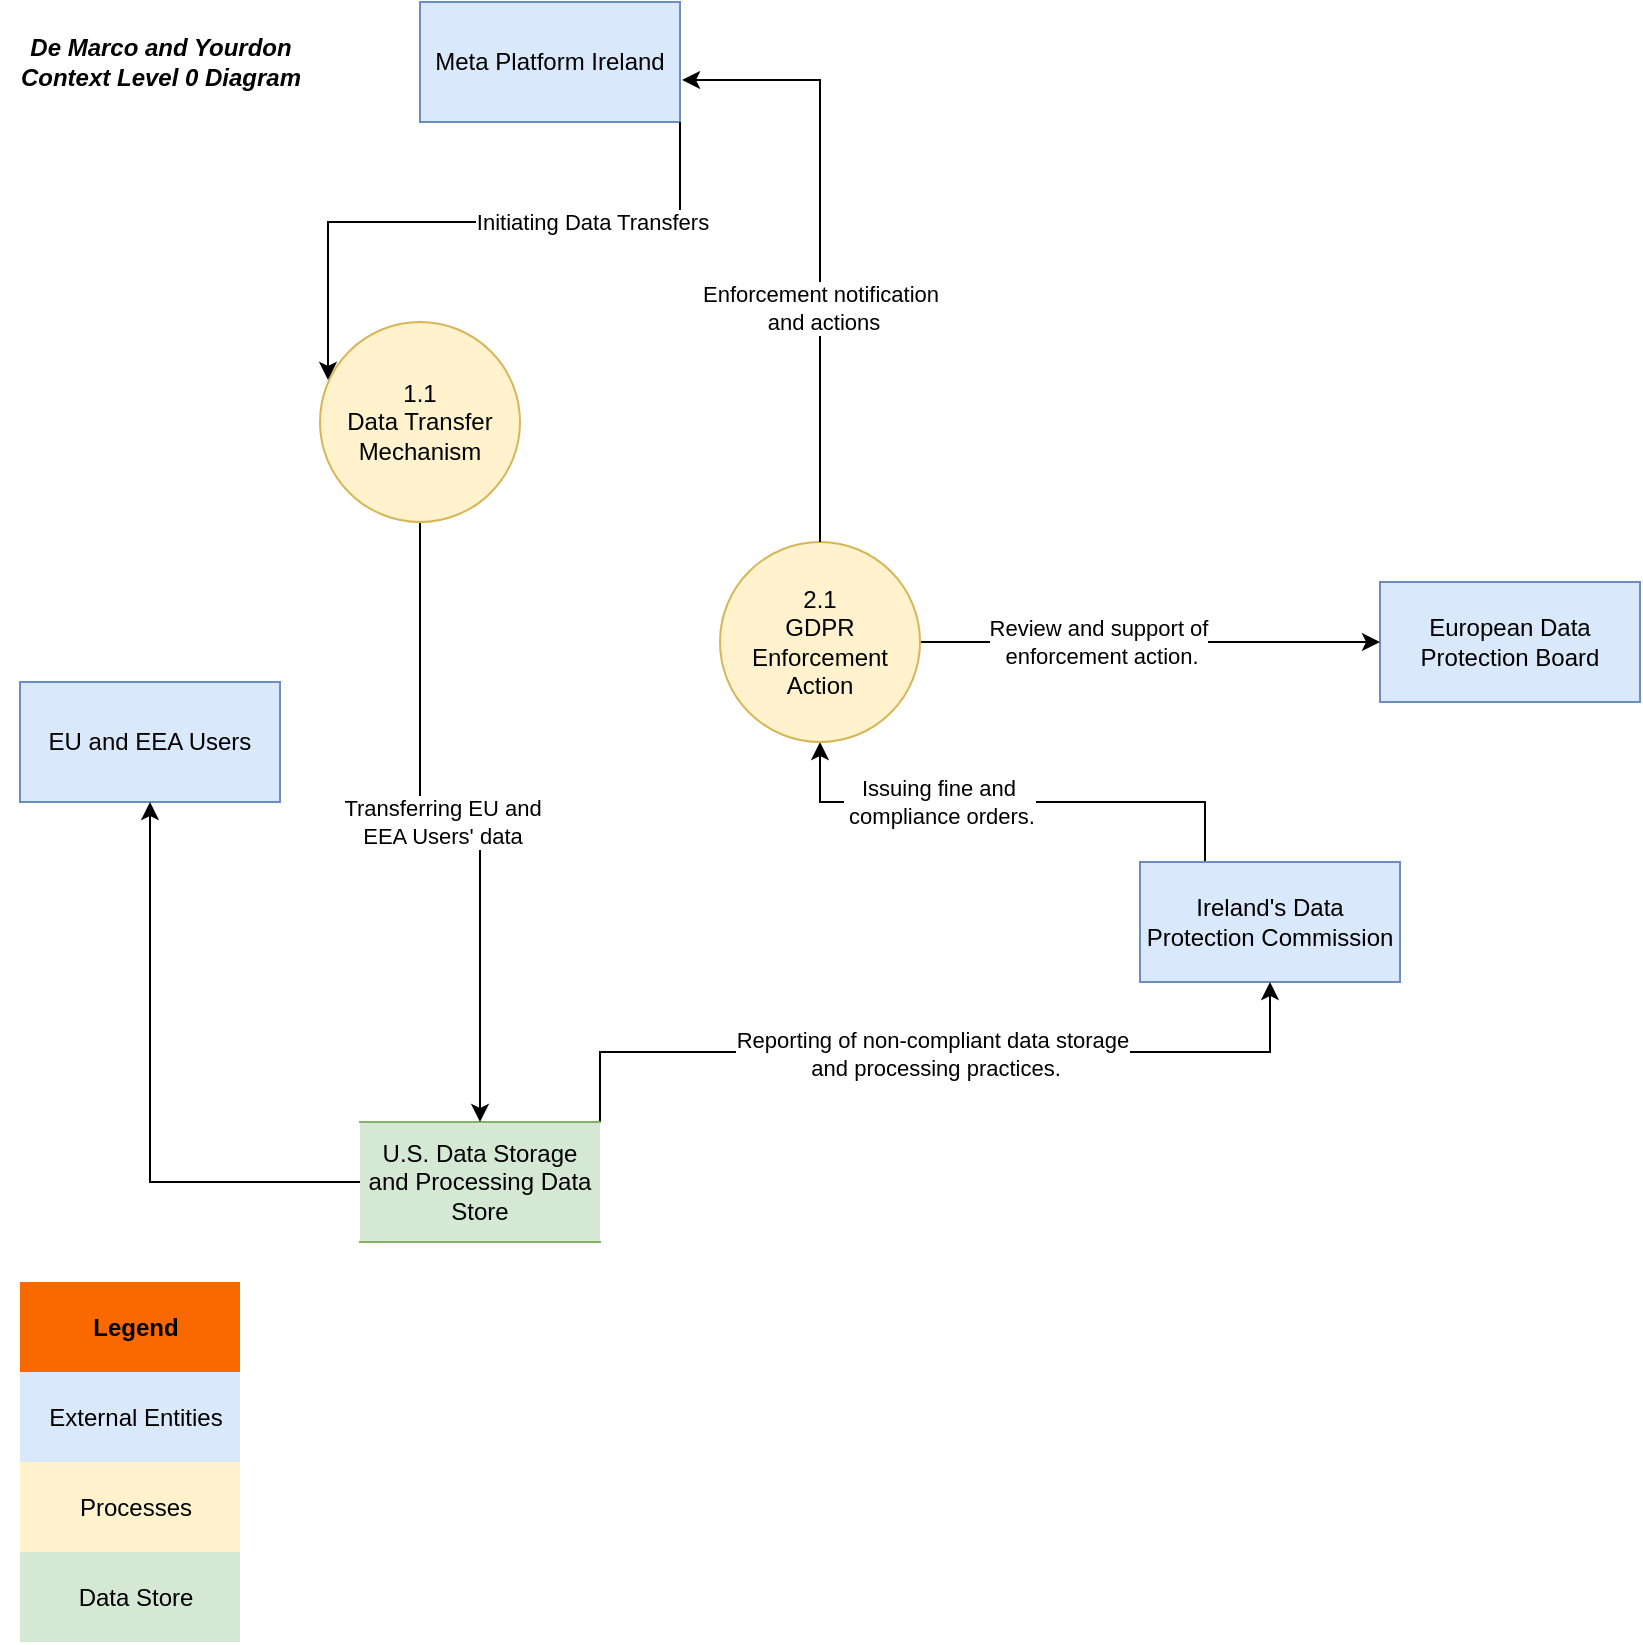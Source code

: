 <mxfile version="22.1.3" type="github">
  <diagram name="Page-1" id="dbJrBeKMu9XxgdYBFWq-">
    <mxGraphModel dx="1883" dy="763" grid="1" gridSize="10" guides="1" tooltips="1" connect="1" arrows="1" fold="1" page="1" pageScale="1" pageWidth="1169" pageHeight="827" math="0" shadow="0">
      <root>
        <mxCell id="0" />
        <mxCell id="1" parent="0" />
        <mxCell id="ra4xmg58kN4Kjqp0mdpW-18" style="edgeStyle=orthogonalEdgeStyle;rounded=0;orthogonalLoop=1;jettySize=auto;html=1;exitX=0.25;exitY=0;exitDx=0;exitDy=0;entryX=0.5;entryY=1;entryDx=0;entryDy=0;" edge="1" parent="1" source="DuCQzQeg1L_82CdrdjX1-16" target="ra4xmg58kN4Kjqp0mdpW-2">
          <mxGeometry relative="1" as="geometry" />
        </mxCell>
        <mxCell id="ra4xmg58kN4Kjqp0mdpW-19" value="Issuing fine and&lt;br&gt;&amp;nbsp;compliance orders." style="edgeLabel;html=1;align=center;verticalAlign=middle;resizable=0;points=[];" vertex="1" connectable="0" parent="ra4xmg58kN4Kjqp0mdpW-18">
          <mxGeometry x="0.307" relative="1" as="geometry">
            <mxPoint x="1" as="offset" />
          </mxGeometry>
        </mxCell>
        <mxCell id="DuCQzQeg1L_82CdrdjX1-16" value="Ireland&#39;s Data Protection Commission" style="rounded=0;whiteSpace=wrap;html=1;fillColor=#dae8fc;strokeColor=#6c8ebf;" parent="1" vertex="1">
          <mxGeometry x="-590" y="434" width="130" height="60" as="geometry" />
        </mxCell>
        <mxCell id="DuCQzQeg1L_82CdrdjX1-17" value="EU and EEA Users" style="rounded=0;whiteSpace=wrap;html=1;fillColor=#dae8fc;strokeColor=#6c8ebf;" parent="1" vertex="1">
          <mxGeometry x="-1150" y="344" width="130" height="60" as="geometry" />
        </mxCell>
        <mxCell id="DuCQzQeg1L_82CdrdjX1-18" value="Meta Platform Ireland" style="rounded=0;whiteSpace=wrap;html=1;fillColor=#dae8fc;strokeColor=#6c8ebf;" parent="1" vertex="1">
          <mxGeometry x="-950" y="4" width="130" height="60" as="geometry" />
        </mxCell>
        <mxCell id="DuCQzQeg1L_82CdrdjX1-19" value="European Data Protection Board" style="rounded=0;whiteSpace=wrap;html=1;fillColor=#dae8fc;strokeColor=#6c8ebf;" parent="1" vertex="1">
          <mxGeometry x="-470" y="294" width="130" height="60" as="geometry" />
        </mxCell>
        <mxCell id="ra4xmg58kN4Kjqp0mdpW-13" style="edgeStyle=orthogonalEdgeStyle;rounded=0;orthogonalLoop=1;jettySize=auto;html=1;exitX=1;exitY=0;exitDx=0;exitDy=0;entryX=0.5;entryY=1;entryDx=0;entryDy=0;" edge="1" parent="1" source="DuCQzQeg1L_82CdrdjX1-22" target="DuCQzQeg1L_82CdrdjX1-16">
          <mxGeometry relative="1" as="geometry" />
        </mxCell>
        <mxCell id="ra4xmg58kN4Kjqp0mdpW-17" value="&lt;div&gt;Reporting of non-compliant data storage&lt;/div&gt;&lt;div&gt;&amp;nbsp;and processing practices.&lt;/div&gt;" style="edgeLabel;html=1;align=center;verticalAlign=middle;resizable=0;points=[];" vertex="1" connectable="0" parent="ra4xmg58kN4Kjqp0mdpW-13">
          <mxGeometry x="-0.007" y="-1" relative="1" as="geometry">
            <mxPoint as="offset" />
          </mxGeometry>
        </mxCell>
        <mxCell id="ra4xmg58kN4Kjqp0mdpW-50" style="edgeStyle=orthogonalEdgeStyle;rounded=0;orthogonalLoop=1;jettySize=auto;html=1;exitX=0;exitY=0.5;exitDx=0;exitDy=0;entryX=0.5;entryY=1;entryDx=0;entryDy=0;" edge="1" parent="1" source="DuCQzQeg1L_82CdrdjX1-22" target="DuCQzQeg1L_82CdrdjX1-17">
          <mxGeometry relative="1" as="geometry" />
        </mxCell>
        <mxCell id="DuCQzQeg1L_82CdrdjX1-22" value="U.S. Data Storage and Processing Data Store" style="shape=partialRectangle;whiteSpace=wrap;html=1;left=0;right=0;fillColor=#d5e8d4;strokeColor=#82b366;" parent="1" vertex="1">
          <mxGeometry x="-980" y="564" width="120" height="60" as="geometry" />
        </mxCell>
        <mxCell id="ra4xmg58kN4Kjqp0mdpW-5" style="edgeStyle=orthogonalEdgeStyle;rounded=0;orthogonalLoop=1;jettySize=auto;html=1;exitX=0.5;exitY=1;exitDx=0;exitDy=0;entryX=0.5;entryY=0;entryDx=0;entryDy=0;" edge="1" parent="1" source="ra4xmg58kN4Kjqp0mdpW-1" target="DuCQzQeg1L_82CdrdjX1-22">
          <mxGeometry relative="1" as="geometry" />
        </mxCell>
        <mxCell id="ra4xmg58kN4Kjqp0mdpW-6" value="Transferring EU and &lt;br&gt;EEA Users&#39; data" style="edgeLabel;html=1;align=center;verticalAlign=middle;resizable=0;points=[];" vertex="1" connectable="0" parent="ra4xmg58kN4Kjqp0mdpW-5">
          <mxGeometry x="-0.025" relative="1" as="geometry">
            <mxPoint as="offset" />
          </mxGeometry>
        </mxCell>
        <mxCell id="ra4xmg58kN4Kjqp0mdpW-1" value="1.1&lt;br&gt;Data Transfer Mechanism" style="shape=ellipse;html=1;dashed=0;whiteSpace=wrap;aspect=fixed;perimeter=ellipsePerimeter;fillColor=#fff2cc;strokeColor=#d6b656;" vertex="1" parent="1">
          <mxGeometry x="-1000" y="164" width="100" height="100" as="geometry" />
        </mxCell>
        <mxCell id="ra4xmg58kN4Kjqp0mdpW-22" style="edgeStyle=orthogonalEdgeStyle;rounded=0;orthogonalLoop=1;jettySize=auto;html=1;exitX=1;exitY=0.5;exitDx=0;exitDy=0;entryX=0;entryY=0.5;entryDx=0;entryDy=0;" edge="1" parent="1" source="ra4xmg58kN4Kjqp0mdpW-2" target="DuCQzQeg1L_82CdrdjX1-19">
          <mxGeometry relative="1" as="geometry" />
        </mxCell>
        <mxCell id="ra4xmg58kN4Kjqp0mdpW-24" value="Review and support of&lt;br&gt;&amp;nbsp;enforcement action." style="edgeLabel;html=1;align=center;verticalAlign=middle;resizable=0;points=[];" vertex="1" connectable="0" parent="ra4xmg58kN4Kjqp0mdpW-22">
          <mxGeometry x="-0.226" relative="1" as="geometry">
            <mxPoint as="offset" />
          </mxGeometry>
        </mxCell>
        <mxCell id="ra4xmg58kN4Kjqp0mdpW-2" value="2.1&lt;br&gt;GDPR Enforcement Action" style="shape=ellipse;html=1;dashed=0;whiteSpace=wrap;aspect=fixed;perimeter=ellipsePerimeter;fillColor=#fff2cc;strokeColor=#d6b656;" vertex="1" parent="1">
          <mxGeometry x="-800" y="274" width="100" height="100" as="geometry" />
        </mxCell>
        <mxCell id="ra4xmg58kN4Kjqp0mdpW-3" style="edgeStyle=orthogonalEdgeStyle;rounded=0;orthogonalLoop=1;jettySize=auto;html=1;exitX=1;exitY=1;exitDx=0;exitDy=0;entryX=0.04;entryY=0.29;entryDx=0;entryDy=0;entryPerimeter=0;" edge="1" parent="1" source="DuCQzQeg1L_82CdrdjX1-18" target="ra4xmg58kN4Kjqp0mdpW-1">
          <mxGeometry relative="1" as="geometry" />
        </mxCell>
        <mxCell id="ra4xmg58kN4Kjqp0mdpW-4" value="Initiating Data Transfers" style="edgeLabel;html=1;align=center;verticalAlign=middle;resizable=0;points=[];" vertex="1" connectable="0" parent="ra4xmg58kN4Kjqp0mdpW-3">
          <mxGeometry x="-0.384" relative="1" as="geometry">
            <mxPoint as="offset" />
          </mxGeometry>
        </mxCell>
        <mxCell id="ra4xmg58kN4Kjqp0mdpW-20" style="edgeStyle=orthogonalEdgeStyle;rounded=0;orthogonalLoop=1;jettySize=auto;html=1;exitX=0.5;exitY=0;exitDx=0;exitDy=0;entryX=1.008;entryY=0.65;entryDx=0;entryDy=0;entryPerimeter=0;" edge="1" parent="1" source="ra4xmg58kN4Kjqp0mdpW-2" target="DuCQzQeg1L_82CdrdjX1-18">
          <mxGeometry relative="1" as="geometry" />
        </mxCell>
        <mxCell id="ra4xmg58kN4Kjqp0mdpW-21" value="Enforcement notification&lt;br&gt;&amp;nbsp;and actions" style="edgeLabel;html=1;align=center;verticalAlign=middle;resizable=0;points=[];" vertex="1" connectable="0" parent="ra4xmg58kN4Kjqp0mdpW-20">
          <mxGeometry x="-0.22" relative="1" as="geometry">
            <mxPoint as="offset" />
          </mxGeometry>
        </mxCell>
        <mxCell id="ra4xmg58kN4Kjqp0mdpW-25" value="&lt;b&gt;&lt;i&gt;De Marco and Yourdon&lt;br&gt;Context Level 0 Diagram&lt;/i&gt;&lt;/b&gt;" style="text;html=1;align=center;verticalAlign=middle;resizable=0;points=[];autosize=1;strokeColor=none;fillColor=none;" vertex="1" parent="1">
          <mxGeometry x="-1160" y="14" width="160" height="40" as="geometry" />
        </mxCell>
        <mxCell id="ra4xmg58kN4Kjqp0mdpW-37" value="" style="shape=table;startSize=30;container=1;collapsible=0;childLayout=tableLayout;fontSize=16;align=left;verticalAlign=top;fillColor=none;strokeColor=none;fontColor=#4D4D4D;fontStyle=1;spacingLeft=6;spacing=0;resizable=0;" vertex="1" parent="1">
          <mxGeometry x="-1150" y="614" width="110" height="210" as="geometry" />
        </mxCell>
        <mxCell id="ra4xmg58kN4Kjqp0mdpW-38" value="" style="shape=tableRow;horizontal=0;startSize=0;swimlaneHead=0;swimlaneBody=0;strokeColor=inherit;top=0;left=0;bottom=0;right=0;collapsible=0;dropTarget=0;fillColor=none;points=[[0,0.5],[1,0.5]];portConstraint=eastwest;fontSize=12;" vertex="1" parent="ra4xmg58kN4Kjqp0mdpW-37">
          <mxGeometry y="30" width="110" height="45" as="geometry" />
        </mxCell>
        <mxCell id="ra4xmg58kN4Kjqp0mdpW-39" value="&lt;b&gt;Legend&lt;/b&gt;" style="shape=partialRectangle;html=1;whiteSpace=wrap;connectable=0;overflow=hidden;top=0;left=0;bottom=0;right=0;pointerEvents=1;fontSize=12;align=center;spacingLeft=10;spacingRight=4;fillColor=#fa6800;fontColor=#000000;strokeColor=#C73500;" vertex="1" parent="ra4xmg58kN4Kjqp0mdpW-38">
          <mxGeometry width="110" height="45" as="geometry">
            <mxRectangle width="110" height="45" as="alternateBounds" />
          </mxGeometry>
        </mxCell>
        <mxCell id="ra4xmg58kN4Kjqp0mdpW-40" value="" style="shape=tableRow;horizontal=0;startSize=0;swimlaneHead=0;swimlaneBody=0;strokeColor=inherit;top=0;left=0;bottom=0;right=0;collapsible=0;dropTarget=0;fillColor=none;points=[[0,0.5],[1,0.5]];portConstraint=eastwest;fontSize=12;" vertex="1" parent="ra4xmg58kN4Kjqp0mdpW-37">
          <mxGeometry y="75" width="110" height="45" as="geometry" />
        </mxCell>
        <mxCell id="ra4xmg58kN4Kjqp0mdpW-41" value="External Entities" style="shape=partialRectangle;html=1;whiteSpace=wrap;connectable=0;strokeColor=#6c8ebf;overflow=hidden;fillColor=#dae8fc;top=0;left=0;bottom=0;right=0;pointerEvents=1;fontSize=12;align=center;spacingLeft=10;spacingRight=4;" vertex="1" parent="ra4xmg58kN4Kjqp0mdpW-40">
          <mxGeometry width="110" height="45" as="geometry">
            <mxRectangle width="110" height="45" as="alternateBounds" />
          </mxGeometry>
        </mxCell>
        <mxCell id="ra4xmg58kN4Kjqp0mdpW-42" value="" style="shape=tableRow;horizontal=0;startSize=0;swimlaneHead=0;swimlaneBody=0;strokeColor=inherit;top=0;left=0;bottom=0;right=0;collapsible=0;dropTarget=0;fillColor=none;points=[[0,0.5],[1,0.5]];portConstraint=eastwest;fontSize=12;" vertex="1" parent="ra4xmg58kN4Kjqp0mdpW-37">
          <mxGeometry y="120" width="110" height="45" as="geometry" />
        </mxCell>
        <mxCell id="ra4xmg58kN4Kjqp0mdpW-43" value="Processes" style="shape=partialRectangle;html=1;whiteSpace=wrap;connectable=0;strokeColor=#d6b656;overflow=hidden;fillColor=#fff2cc;top=0;left=0;bottom=0;right=0;pointerEvents=1;fontSize=12;align=center;spacingLeft=10;spacingRight=4;" vertex="1" parent="ra4xmg58kN4Kjqp0mdpW-42">
          <mxGeometry width="110" height="45" as="geometry">
            <mxRectangle width="110" height="45" as="alternateBounds" />
          </mxGeometry>
        </mxCell>
        <mxCell id="ra4xmg58kN4Kjqp0mdpW-44" value="" style="shape=tableRow;horizontal=0;startSize=0;swimlaneHead=0;swimlaneBody=0;strokeColor=inherit;top=0;left=0;bottom=0;right=0;collapsible=0;dropTarget=0;fillColor=none;points=[[0,0.5],[1,0.5]];portConstraint=eastwest;fontSize=12;" vertex="1" parent="ra4xmg58kN4Kjqp0mdpW-37">
          <mxGeometry y="165" width="110" height="45" as="geometry" />
        </mxCell>
        <mxCell id="ra4xmg58kN4Kjqp0mdpW-45" value="Data Store" style="shape=partialRectangle;html=1;whiteSpace=wrap;connectable=0;strokeColor=#82b366;overflow=hidden;fillColor=#d5e8d4;top=0;left=0;bottom=0;right=0;pointerEvents=1;fontSize=12;align=center;spacingLeft=10;spacingRight=4;" vertex="1" parent="ra4xmg58kN4Kjqp0mdpW-44">
          <mxGeometry width="110" height="45" as="geometry">
            <mxRectangle width="110" height="45" as="alternateBounds" />
          </mxGeometry>
        </mxCell>
      </root>
    </mxGraphModel>
  </diagram>
</mxfile>
